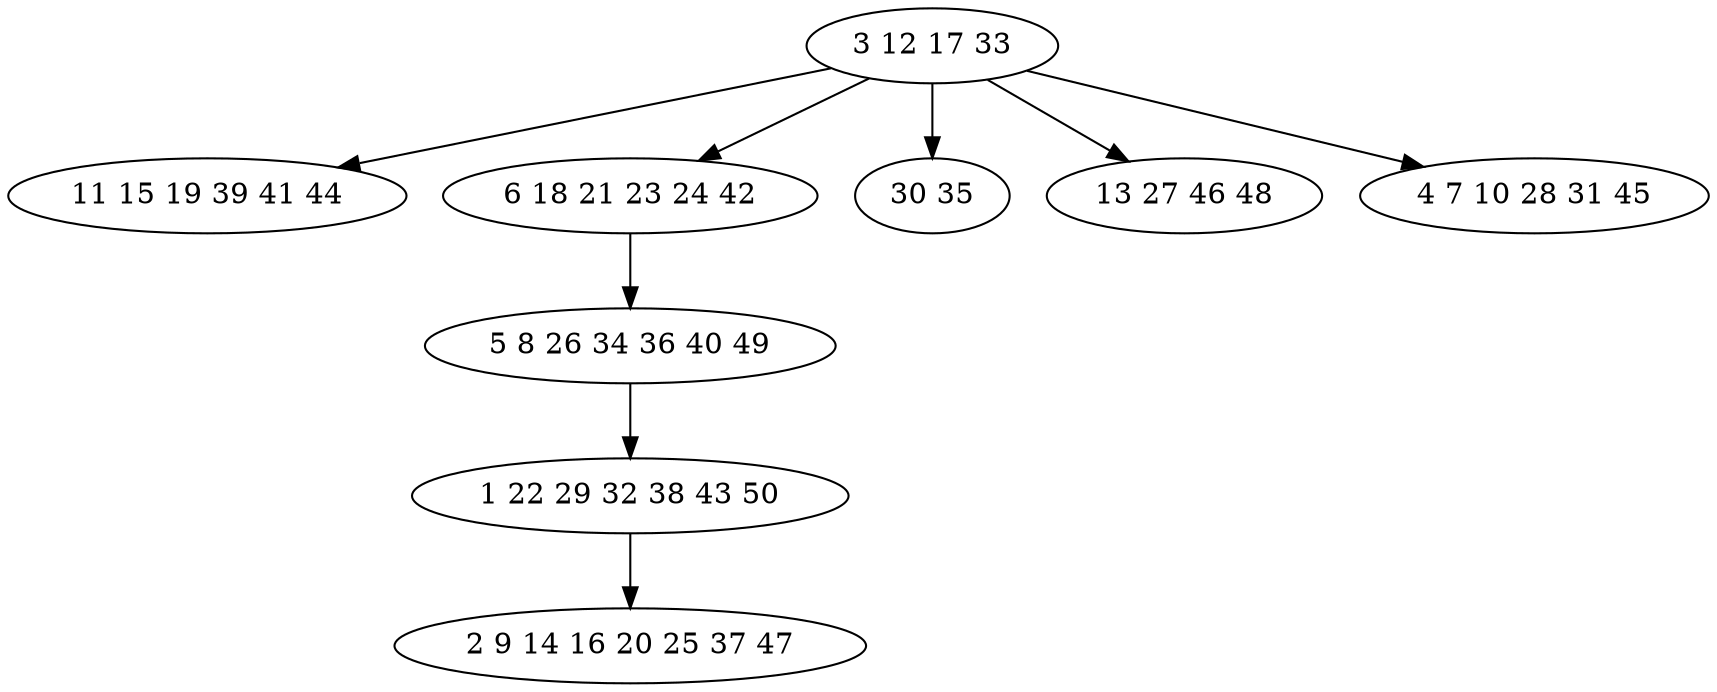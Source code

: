digraph true_tree {
	"0" -> "1"
	"0" -> "2"
	"2" -> "3"
	"0" -> "4"
	"0" -> "5"
	"3" -> "6"
	"0" -> "7"
	"6" -> "8"
	"0" [label="3 12 17 33"];
	"1" [label="11 15 19 39 41 44"];
	"2" [label="6 18 21 23 24 42"];
	"3" [label="5 8 26 34 36 40 49"];
	"4" [label="30 35"];
	"5" [label="13 27 46 48"];
	"6" [label="1 22 29 32 38 43 50"];
	"7" [label="4 7 10 28 31 45"];
	"8" [label="2 9 14 16 20 25 37 47"];
}
